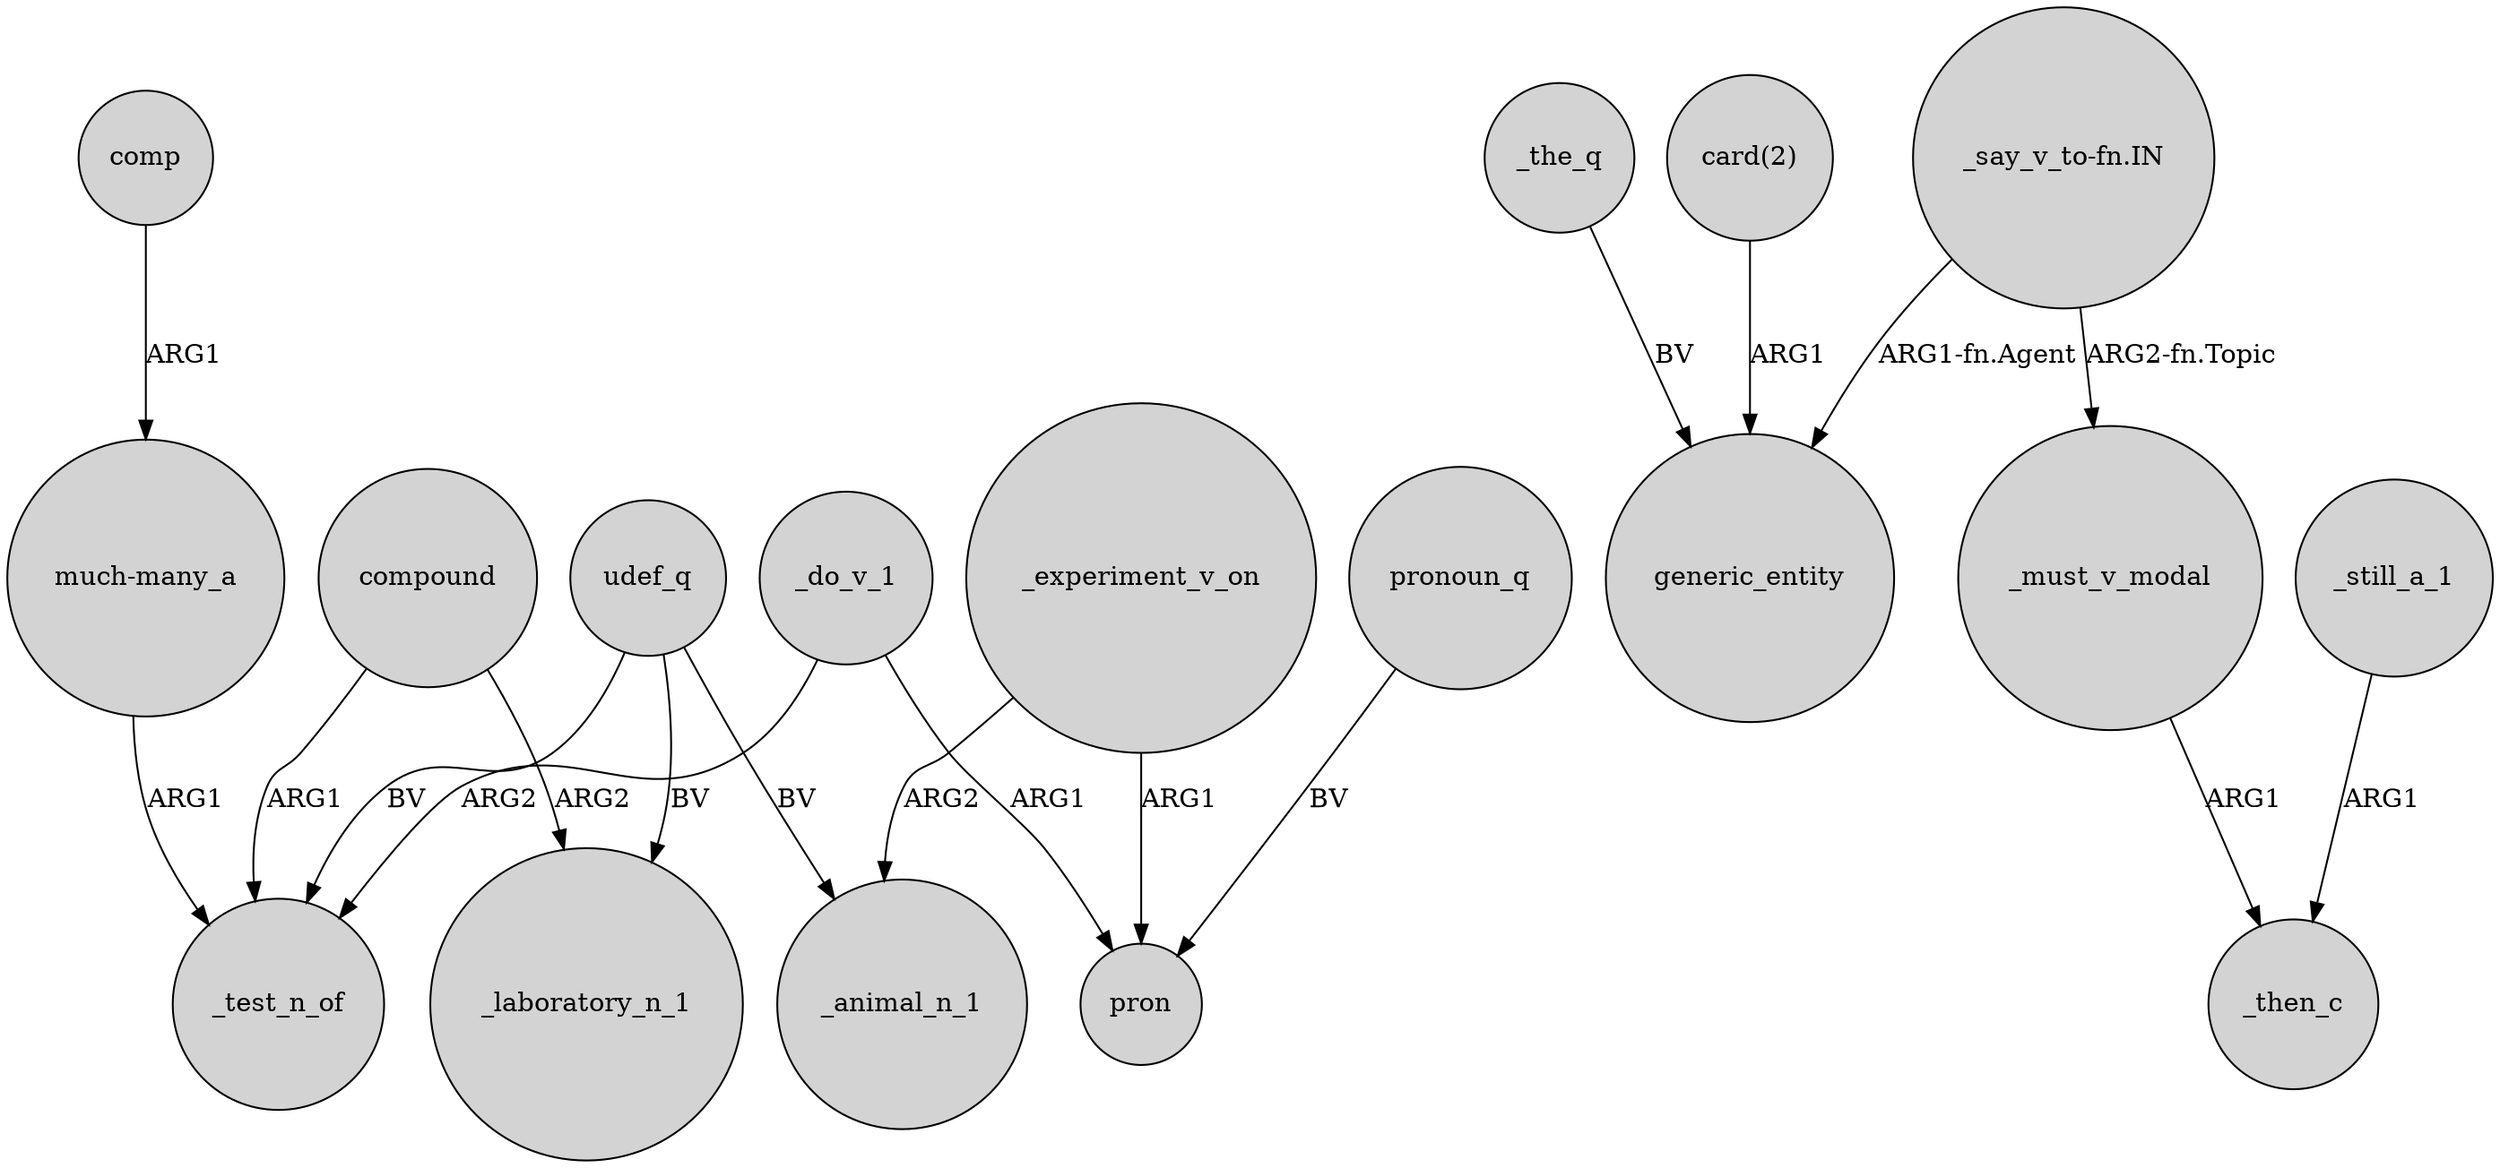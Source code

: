 digraph {
	node [shape=circle style=filled]
	_do_v_1 -> _test_n_of [label=ARG2]
	_the_q -> generic_entity [label=BV]
	_do_v_1 -> pron [label=ARG1]
	_must_v_modal -> _then_c [label=ARG1]
	_still_a_1 -> _then_c [label=ARG1]
	udef_q -> _test_n_of [label=BV]
	"_say_v_to-fn.IN" -> _must_v_modal [label="ARG2-fn.Topic"]
	comp -> "much-many_a" [label=ARG1]
	compound -> _laboratory_n_1 [label=ARG2]
	"_say_v_to-fn.IN" -> generic_entity [label="ARG1-fn.Agent"]
	_experiment_v_on -> pron [label=ARG1]
	_experiment_v_on -> _animal_n_1 [label=ARG2]
	udef_q -> _animal_n_1 [label=BV]
	"much-many_a" -> _test_n_of [label=ARG1]
	"card(2)" -> generic_entity [label=ARG1]
	udef_q -> _laboratory_n_1 [label=BV]
	compound -> _test_n_of [label=ARG1]
	pronoun_q -> pron [label=BV]
}

